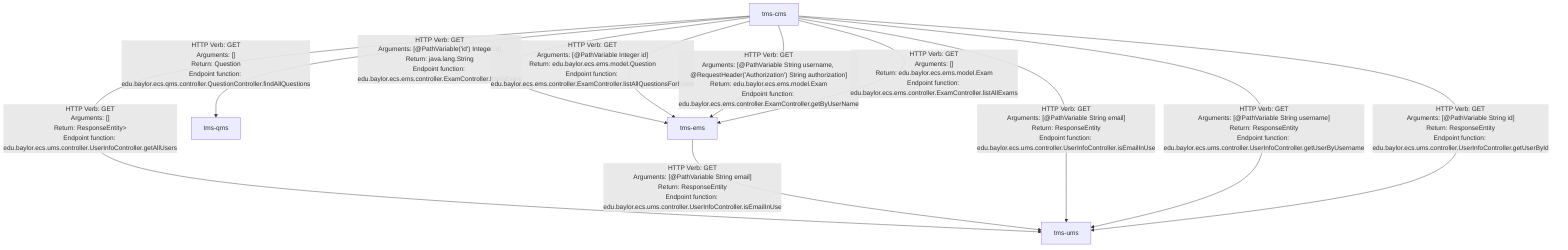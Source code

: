 graph TD
    tms-cms-->|"HTTP Verb: GET<br/>Arguments: [@PathVariable('id') Integer id]<br/>Return: java.lang.String<br/>Endpoint function: edu.baylor.ecs.ems.controller.ExamController.finishExam"|tms-ems
    tms-cms-->|"HTTP Verb: GET<br/>Arguments: []<br/>Return: ResponseEntity<List<User>><br/>Endpoint function: edu.baylor.ecs.ums.controller.UserInfoController.getAllUsers"|tms-ums
    tms-ems-->|"HTTP Verb: GET<br/>Arguments: [@PathVariable String email]<br/>Return: ResponseEntity<String><br/>Endpoint function: edu.baylor.ecs.ums.controller.UserInfoController.isEmailInUse"|tms-ums
    tms-cms-->|"HTTP Verb: GET<br/>Arguments: [@PathVariable Integer id]<br/>Return: edu.baylor.ecs.ems.model.Question<br/>Endpoint function: edu.baylor.ecs.ems.controller.ExamController.listAllQuestionsForExam"|tms-ems
    tms-cms-->|"HTTP Verb: GET<br/>Arguments: [@PathVariable String username, @RequestHeader('Authorization') String authorization]<br/>Return: edu.baylor.ecs.ems.model.Exam<br/>Endpoint function: edu.baylor.ecs.ems.controller.ExamController.getByUserName"|tms-ems
    tms-cms-->|"HTTP Verb: GET<br/>Arguments: [@PathVariable String email]<br/>Return: ResponseEntity<String><br/>Endpoint function: edu.baylor.ecs.ums.controller.UserInfoController.isEmailInUse"|tms-ums
    tms-cms-->|"HTTP Verb: GET<br/>Arguments: [@PathVariable String username]<br/>Return: ResponseEntity<User><br/>Endpoint function: edu.baylor.ecs.ums.controller.UserInfoController.getUserByUsername"|tms-ums
    tms-cms-->|"HTTP Verb: GET<br/>Arguments: []<br/>Return: Question<br/>Endpoint function: edu.baylor.ecs.qms.controller.QuestionController.findAllQuestions"|tms-qms
    tms-cms-->|"HTTP Verb: GET<br/>Arguments: [@PathVariable String id]<br/>Return: ResponseEntity<User><br/>Endpoint function: edu.baylor.ecs.ums.controller.UserInfoController.getUserById"|tms-ums
    tms-cms-->|"HTTP Verb: GET<br/>Arguments: []<br/>Return: edu.baylor.ecs.ems.model.Exam<br/>Endpoint function: edu.baylor.ecs.ems.controller.ExamController.listAllExams"|tms-ems

    %%tms-cms-->|"HTTP Verb: GET<br/>Arguments: [@RequestHeader('Authorization') String authorization]<br/>Return: java.lang.Object<br/>Endpoint function: edu.baylor.ecs.cms.controller.ExamController.getAllUsers"|tms-cms
    %%tms-cms-->|"HTTP Verb: GET<br/>Arguments: []<br/>Return: java.lang.Object<br/>Endpoint function: edu.baylor.ecs.cms.controller.ConfigurationController.getConfigurations"|tms-cms
    %%tms-ems-->|"HTTP Verb: GET<br/>Arguments: [@PathVariable('id') Integer id]<br/>Return: java.lang.String<br/>Endpoint function: edu.baylor.ecs.ems.controller.ExamController.finishExam"|tms-ems
    %%tms-cms-->|"HTTP Verb: GET<br/>Arguments: [@PathVariable String id, @RequestHeader('Authorization') String auth]<br/>Return: edu.baylor.ecs.cms.model.User<br/>Endpoint function: edu.baylor.ecs.cms.controller.ExamController.getExamineeById"|tms-cms
    %%tms-cms-->|"HTTP Verb: GET<br/>Arguments: []<br/>Return: edu.baylor.ecs.cms.model.Exam<br/>Endpoint function: edu.baylor.ecs.cms.controller.ExamController.getAllExamsInStatusINIT"|tms-cms
    %%tms-cms-->|"HTTP Verb: POST<br/>Arguments: [@RequestBody ConfigurationDto object]<br/>Return: java.lang.Object<br/>Endpoint function: edu.baylor.ecs.cms.controller.ConfigurationController.createConfiguration"|tms-cms
    %%tms-cms-->|"HTTP Verb: GET<br/>Arguments: []<br/>Return: java.lang.Object<br/>Endpoint function: edu.baylor.ecs.cms.controller.CategoryInfoController.getCategoryInfo"|tms-cms
    %%tms-cms-->|"HTTP Verb: POST<br/>Arguments: [@RequestBody ExamDto object]<br/>Return: java.lang.Object<br/>Endpoint function: edu.baylor.ecs.cms.controller.ExamController.createExam"|tms-cms
    %%tms-cms-->|"HTTP Verb: GET<br/>Arguments: []<br/>Return: edu.baylor.ecs.cms.model.Exam<br/>Endpoint function: edu.baylor.ecs.cms.controller.ExamController.getAllExams"|tms-cms
    %%tms-cms-->|"HTTP Verb: GET<br/>Arguments: [@PathVariable Integer id]<br/>Return: edu.baylor.ecs.cms.model.Question<br/>Endpoint function: edu.baylor.ecs.cms.controller.ExamController.getExamDetail"|tms-cms